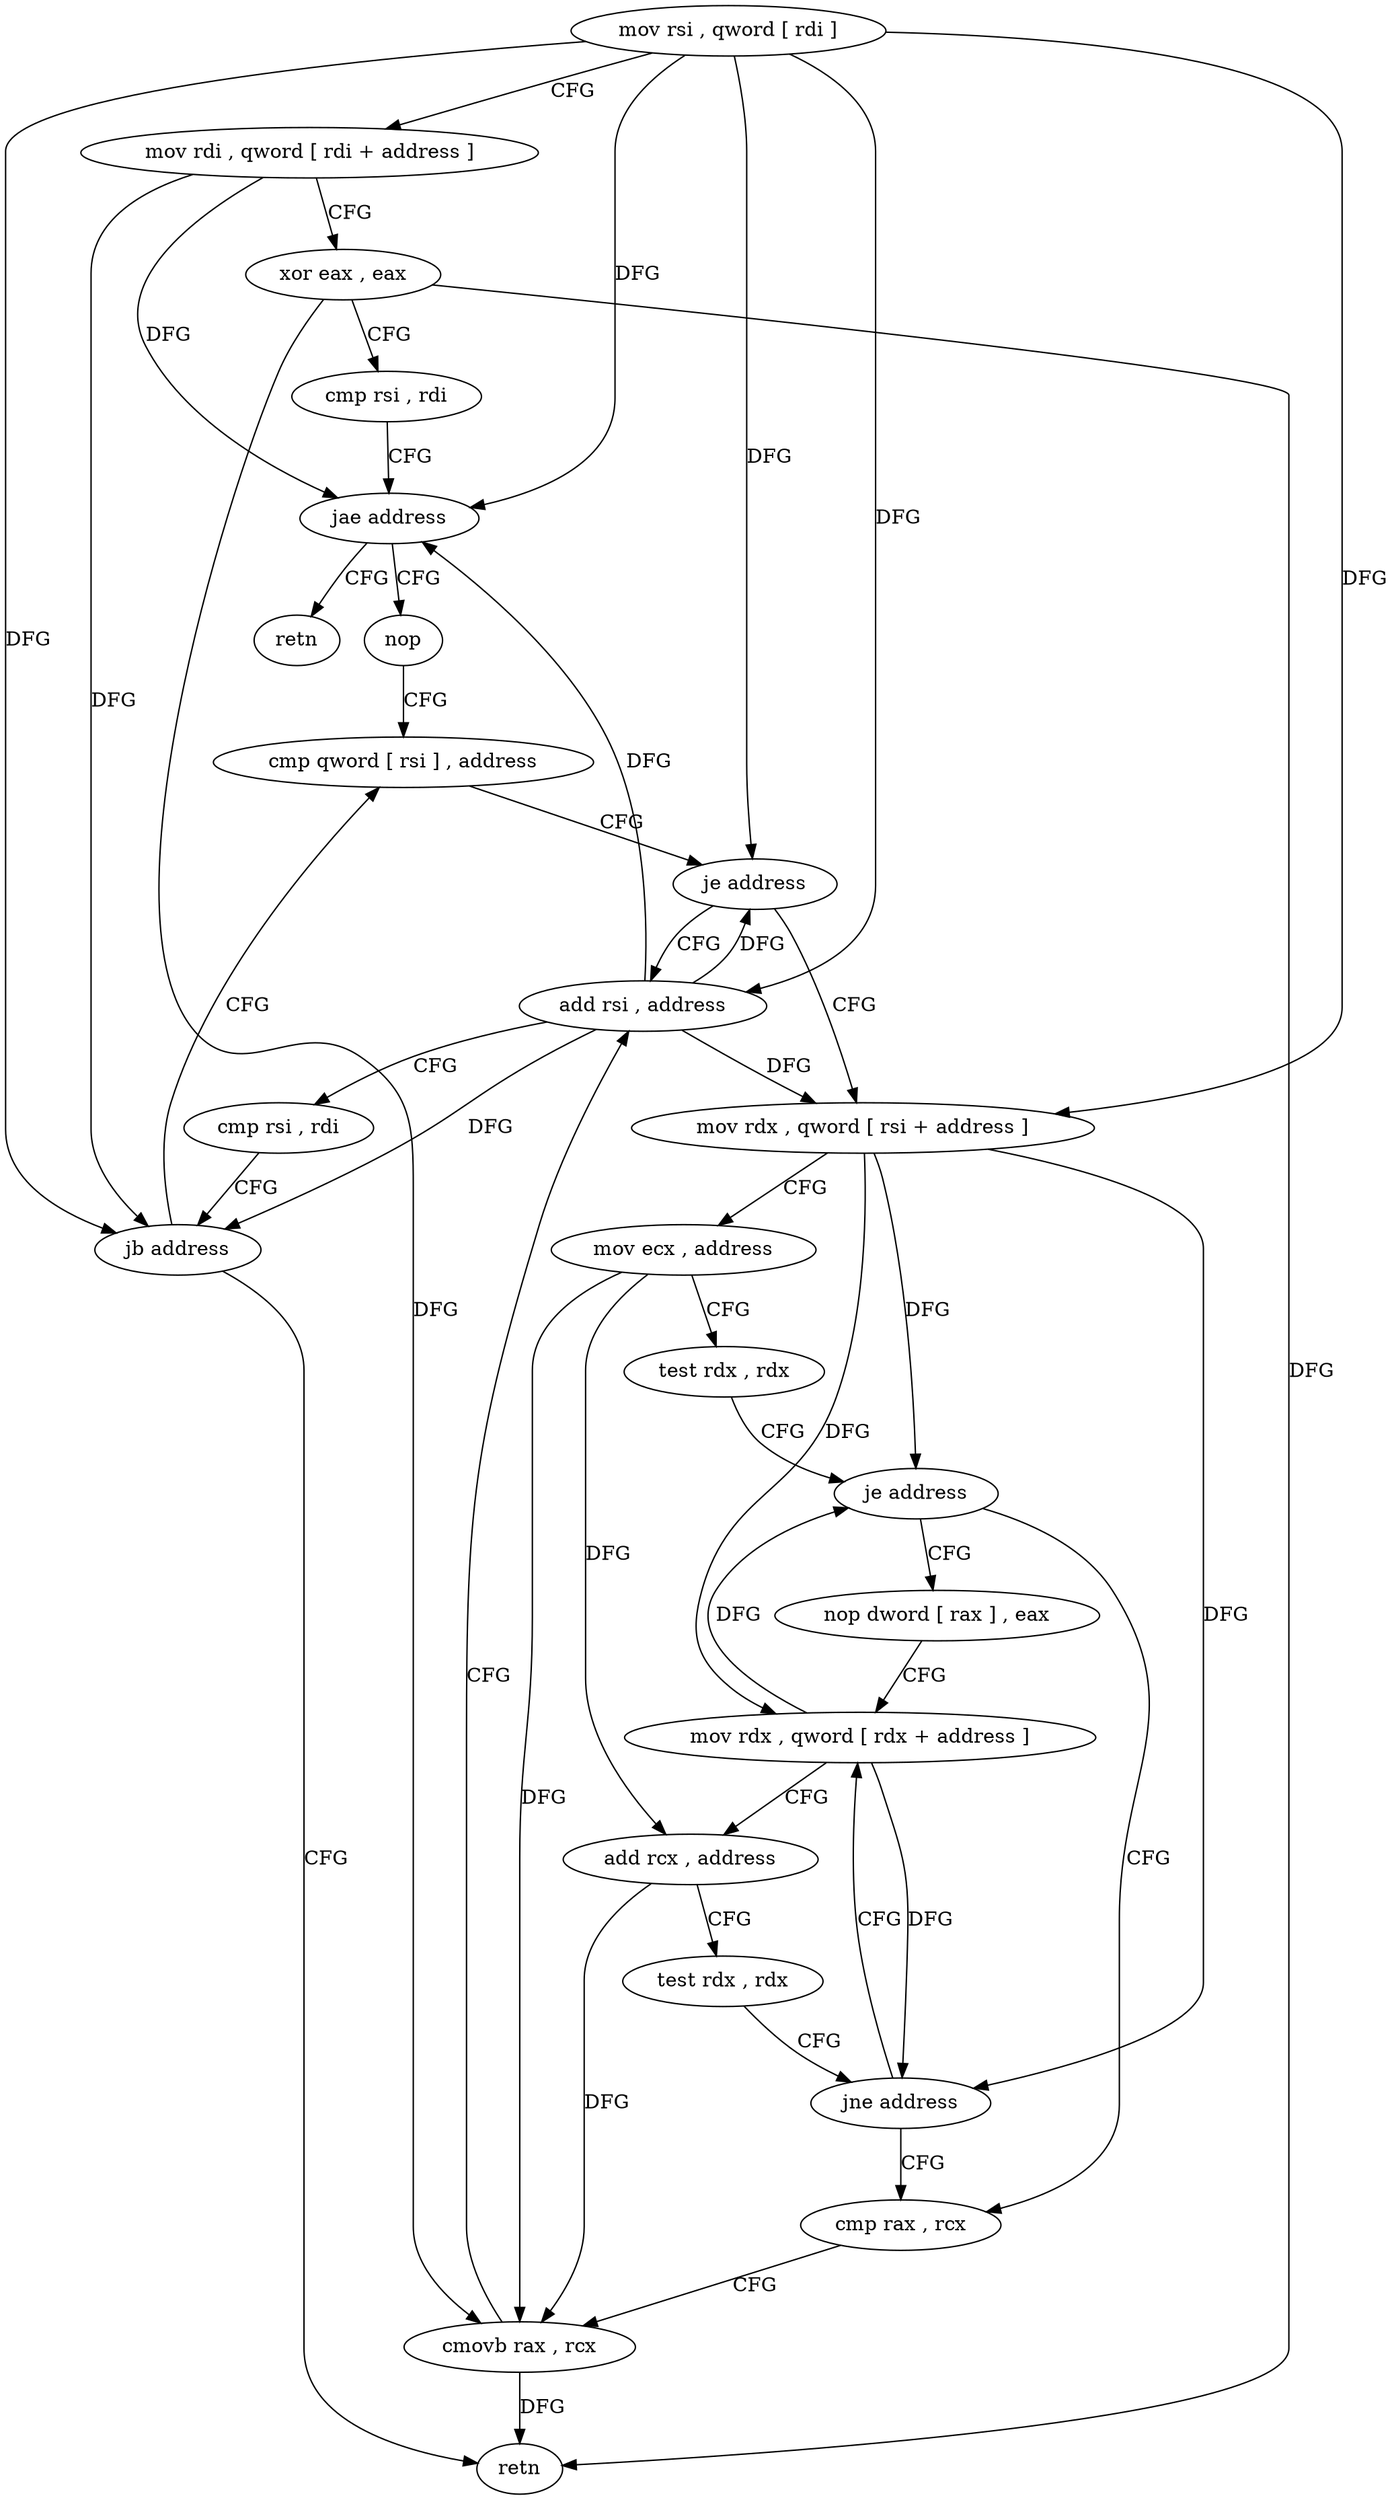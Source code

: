 digraph "func" {
"4280208" [label = "mov rsi , qword [ rdi ]" ]
"4280211" [label = "mov rdi , qword [ rdi + address ]" ]
"4280215" [label = "xor eax , eax" ]
"4280217" [label = "cmp rsi , rdi" ]
"4280220" [label = "jae address" ]
"4280279" [label = "retn" ]
"4280222" [label = "nop" ]
"4280224" [label = "cmp qword [ rsi ] , address" ]
"4280268" [label = "add rsi , address" ]
"4280272" [label = "cmp rsi , rdi" ]
"4280275" [label = "jb address" ]
"4280277" [label = "retn" ]
"4280230" [label = "mov rdx , qword [ rsi + address ]" ]
"4280234" [label = "mov ecx , address" ]
"4280239" [label = "test rdx , rdx" ]
"4280242" [label = "je address" ]
"4280261" [label = "cmp rax , rcx" ]
"4280244" [label = "nop dword [ rax ] , eax" ]
"4280228" [label = "je address" ]
"4280264" [label = "cmovb rax , rcx" ]
"4280248" [label = "mov rdx , qword [ rdx + address ]" ]
"4280252" [label = "add rcx , address" ]
"4280256" [label = "test rdx , rdx" ]
"4280259" [label = "jne address" ]
"4280208" -> "4280211" [ label = "CFG" ]
"4280208" -> "4280220" [ label = "DFG" ]
"4280208" -> "4280228" [ label = "DFG" ]
"4280208" -> "4280268" [ label = "DFG" ]
"4280208" -> "4280275" [ label = "DFG" ]
"4280208" -> "4280230" [ label = "DFG" ]
"4280211" -> "4280215" [ label = "CFG" ]
"4280211" -> "4280220" [ label = "DFG" ]
"4280211" -> "4280275" [ label = "DFG" ]
"4280215" -> "4280217" [ label = "CFG" ]
"4280215" -> "4280277" [ label = "DFG" ]
"4280215" -> "4280264" [ label = "DFG" ]
"4280217" -> "4280220" [ label = "CFG" ]
"4280220" -> "4280279" [ label = "CFG" ]
"4280220" -> "4280222" [ label = "CFG" ]
"4280222" -> "4280224" [ label = "CFG" ]
"4280224" -> "4280228" [ label = "CFG" ]
"4280268" -> "4280272" [ label = "CFG" ]
"4280268" -> "4280228" [ label = "DFG" ]
"4280268" -> "4280220" [ label = "DFG" ]
"4280268" -> "4280275" [ label = "DFG" ]
"4280268" -> "4280230" [ label = "DFG" ]
"4280272" -> "4280275" [ label = "CFG" ]
"4280275" -> "4280224" [ label = "CFG" ]
"4280275" -> "4280277" [ label = "CFG" ]
"4280230" -> "4280234" [ label = "CFG" ]
"4280230" -> "4280242" [ label = "DFG" ]
"4280230" -> "4280248" [ label = "DFG" ]
"4280230" -> "4280259" [ label = "DFG" ]
"4280234" -> "4280239" [ label = "CFG" ]
"4280234" -> "4280264" [ label = "DFG" ]
"4280234" -> "4280252" [ label = "DFG" ]
"4280239" -> "4280242" [ label = "CFG" ]
"4280242" -> "4280261" [ label = "CFG" ]
"4280242" -> "4280244" [ label = "CFG" ]
"4280261" -> "4280264" [ label = "CFG" ]
"4280244" -> "4280248" [ label = "CFG" ]
"4280228" -> "4280268" [ label = "CFG" ]
"4280228" -> "4280230" [ label = "CFG" ]
"4280264" -> "4280268" [ label = "CFG" ]
"4280264" -> "4280277" [ label = "DFG" ]
"4280248" -> "4280252" [ label = "CFG" ]
"4280248" -> "4280242" [ label = "DFG" ]
"4280248" -> "4280259" [ label = "DFG" ]
"4280252" -> "4280256" [ label = "CFG" ]
"4280252" -> "4280264" [ label = "DFG" ]
"4280256" -> "4280259" [ label = "CFG" ]
"4280259" -> "4280248" [ label = "CFG" ]
"4280259" -> "4280261" [ label = "CFG" ]
}
